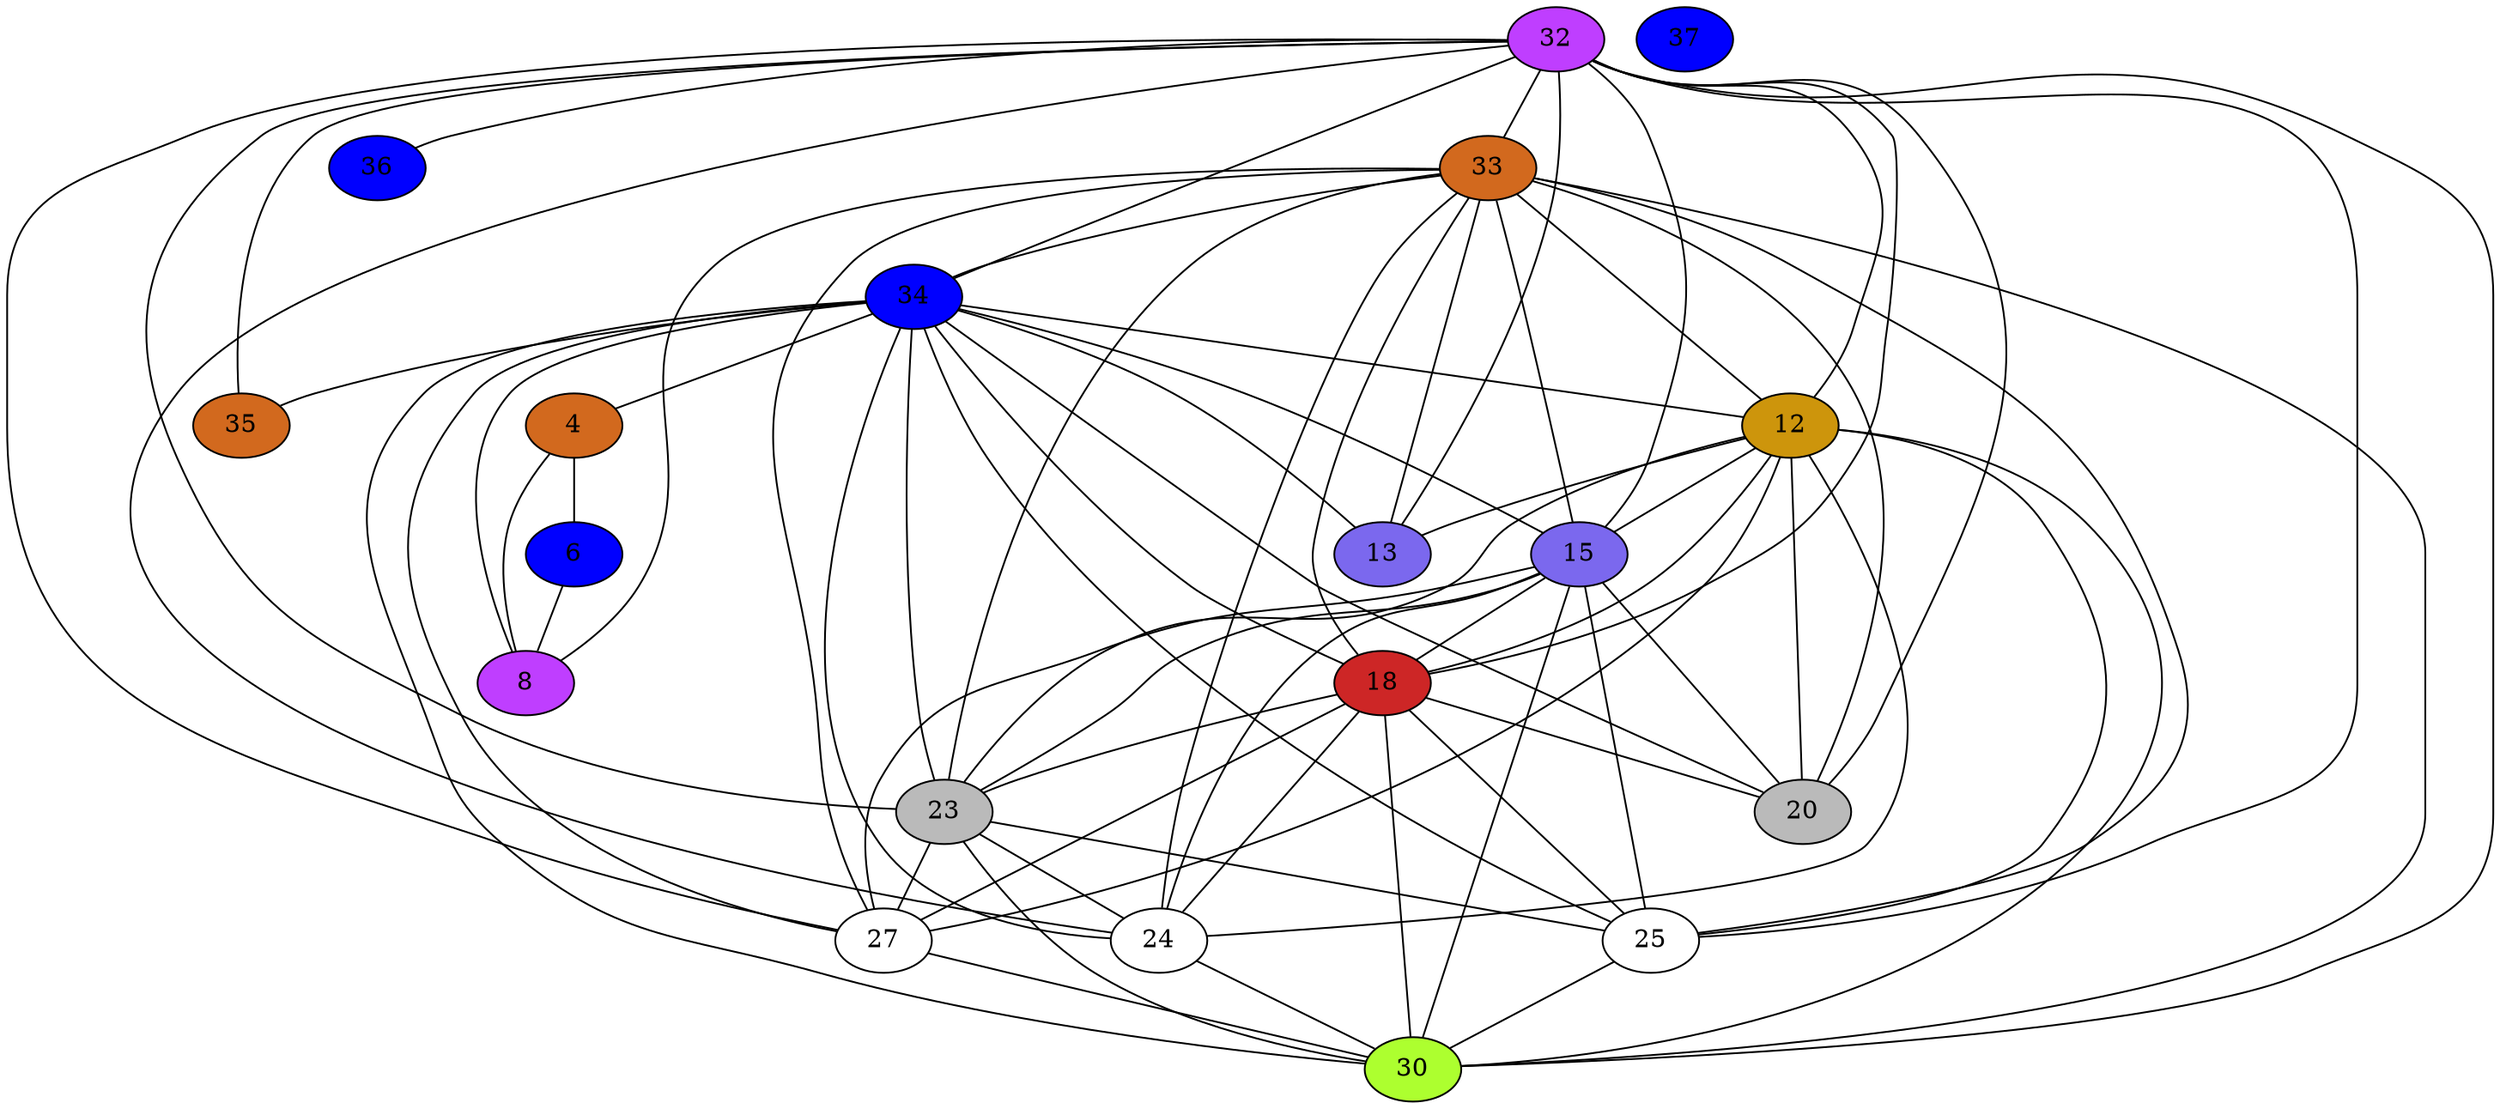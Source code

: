 strict graph {
32[label="32" style=filled fillcolor="darkorchid1"];
32 -- 33
32 -- 34
32 -- 35
32 -- 36
32 -- 12
32 -- 13
32 -- 15
32 -- 18
32 -- 20
32 -- 23
32 -- 24
32 -- 25
32 -- 27
32 -- 30
33[label="33" style=filled fillcolor="chocolate"];
33 -- 32
33 -- 34
33 -- 8
33 -- 12
33 -- 13
33 -- 15
33 -- 18
33 -- 20
33 -- 23
33 -- 24
33 -- 25
33 -- 27
33 -- 30
34[label="34" style=filled fillcolor="blue1"];
34 -- 32
34 -- 33
34 -- 35
34 -- 4
34 -- 8
34 -- 12
34 -- 13
34 -- 15
34 -- 18
34 -- 20
34 -- 23
34 -- 24
34 -- 25
34 -- 27
34 -- 30
35[label="35" style=filled fillcolor="chocolate"];
35 -- 32
35 -- 34
36[label="36" style=filled fillcolor="blue1"];
36 -- 32
4[label="4" style=filled fillcolor="chocolate"];
4 -- 34
4 -- 6
4 -- 8
37[label="37" style=filled fillcolor="blue1"];
6[label="6" style=filled fillcolor="blue1"];
6 -- 4
6 -- 8
8[label="8" style=filled fillcolor="darkorchid1"];
8 -- 33
8 -- 34
8 -- 4
8 -- 6
12[label="12" style=filled fillcolor="darkgoldenrod3"];
12 -- 32
12 -- 33
12 -- 34
12 -- 18
12 -- 20
12 -- 23
12 -- 24
12 -- 25
12 -- 27
12 -- 13
12 -- 30
12 -- 15
13[label="13" style=filled fillcolor="mediumslateblue"];
13 -- 32
13 -- 33
13 -- 34
13 -- 12
15[label="15" style=filled fillcolor="mediumslateblue"];
15 -- 32
15 -- 33
15 -- 18
15 -- 34
15 -- 20
15 -- 23
15 -- 24
15 -- 25
15 -- 27
15 -- 12
15 -- 30
18[label="18" style=filled fillcolor="firebrick3"];
18 -- 32
18 -- 33
18 -- 34
18 -- 20
18 -- 23
18 -- 24
18 -- 25
18 -- 27
18 -- 12
18 -- 30
18 -- 15
20[label="20" style=filled fillcolor="gray73"];
20 -- 32
20 -- 33
20 -- 34
20 -- 18
20 -- 12
20 -- 15
23[label="23" style=filled fillcolor="gray73"];
23 -- 32
23 -- 33
23 -- 34
23 -- 18
23 -- 24
23 -- 25
23 -- 27
23 -- 12
23 -- 30
23 -- 15
24[label="24" style=filled fillcolor="white"];
24 -- 32
24 -- 33
24 -- 34
24 -- 18
24 -- 23
24 -- 12
24 -- 30
24 -- 15
25[label="25" style=filled fillcolor="white"];
25 -- 32
25 -- 33
25 -- 34
25 -- 18
25 -- 23
25 -- 12
25 -- 30
25 -- 15
27[label="27" style=filled fillcolor="white"];
27 -- 32
27 -- 33
27 -- 34
27 -- 18
27 -- 23
27 -- 12
27 -- 30
27 -- 15
30[label="30" style=filled fillcolor="greenyellow"];
30 -- 32
30 -- 33
30 -- 34
30 -- 18
30 -- 23
30 -- 24
30 -- 25
30 -- 27
30 -- 12
30 -- 15
}